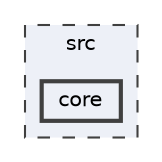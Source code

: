 digraph "src/core"
{
 // LATEX_PDF_SIZE
  bgcolor="transparent";
  edge [fontname=Helvetica,fontsize=10,labelfontname=Helvetica,labelfontsize=10];
  node [fontname=Helvetica,fontsize=10,shape=box,height=0.2,width=0.4];
  compound=true
  subgraph clusterdir_68267d1309a1af8e8297ef4c3efbcdba {
    graph [ bgcolor="#edf0f7", pencolor="grey25", label="src", fontname=Helvetica,fontsize=10 style="filled,dashed", URL="dir_68267d1309a1af8e8297ef4c3efbcdba.html",tooltip=""]
  dir_aebb8dcc11953d78e620bbef0b9e2183 [label="core", fillcolor="#edf0f7", color="grey25", style="filled,bold", URL="dir_aebb8dcc11953d78e620bbef0b9e2183.html",tooltip=""];
  }
}
